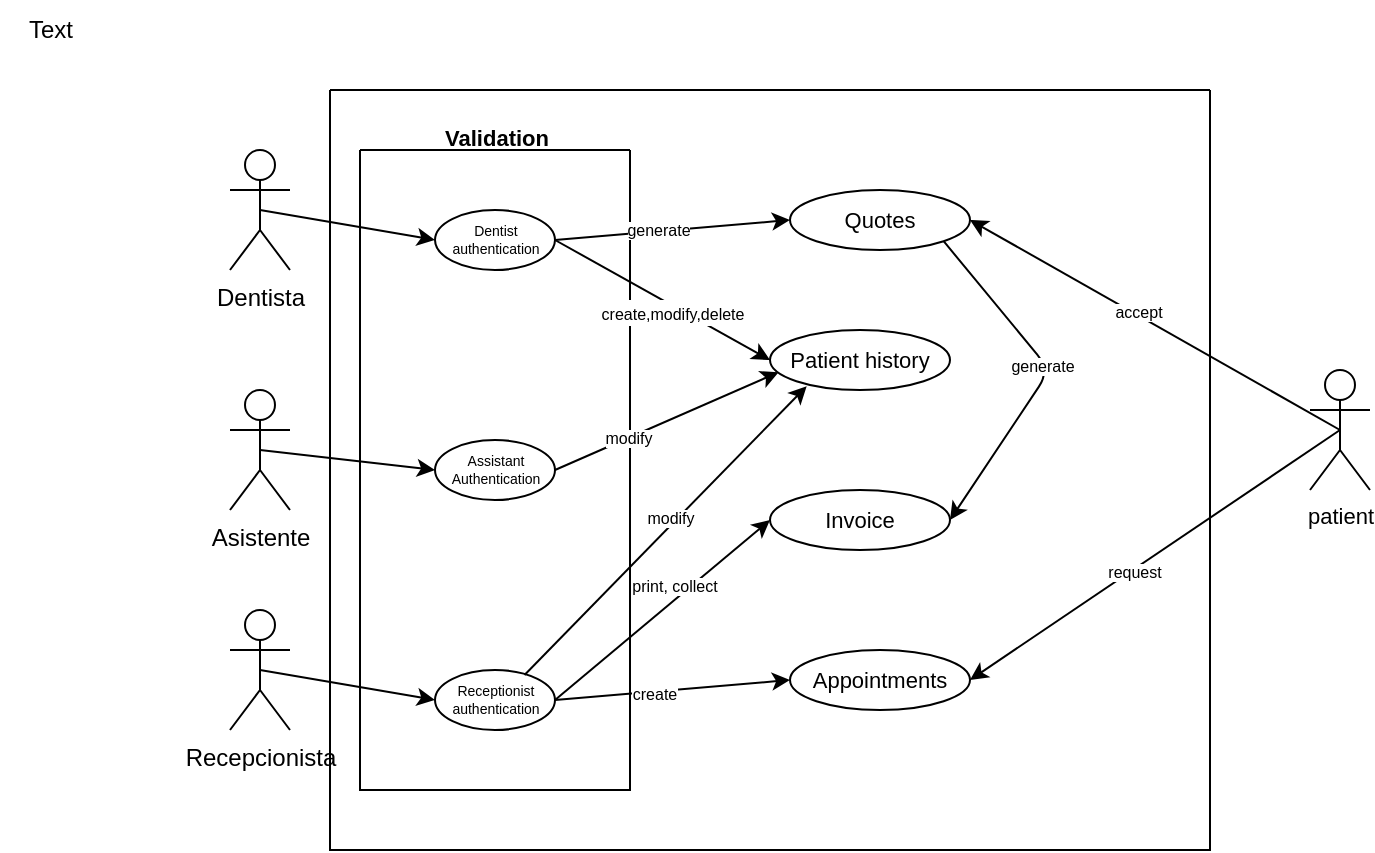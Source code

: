 <mxfile>
    <diagram id="GXSVwMT8EiFkRQCqkTA6" name="Page-1">
        <mxGraphModel dx="828" dy="571" grid="1" gridSize="10" guides="1" tooltips="1" connect="1" arrows="1" fold="1" page="1" pageScale="1" pageWidth="850" pageHeight="1100" math="0" shadow="0">
            <root>
                <mxCell id="0"/>
                <mxCell id="1" parent="0"/>
                <mxCell id="26" style="edgeStyle=none;html=1;exitX=0.5;exitY=0.5;exitDx=0;exitDy=0;exitPerimeter=0;entryX=0;entryY=0.5;entryDx=0;entryDy=0;fontSize=11;" parent="1" source="4" target="10" edge="1">
                    <mxGeometry relative="1" as="geometry"/>
                </mxCell>
                <mxCell id="4" value="Dentista&lt;br&gt;" style="shape=umlActor;verticalLabelPosition=bottom;verticalAlign=top;html=1;align=center;" parent="1" vertex="1">
                    <mxGeometry x="160" y="120" width="30" height="60" as="geometry"/>
                </mxCell>
                <mxCell id="27" style="edgeStyle=none;html=1;exitX=0.5;exitY=0.5;exitDx=0;exitDy=0;exitPerimeter=0;entryX=0;entryY=0.5;entryDx=0;entryDy=0;fontSize=11;" parent="1" source="5" target="13" edge="1">
                    <mxGeometry relative="1" as="geometry"/>
                </mxCell>
                <mxCell id="5" value="Asistente" style="shape=umlActor;verticalLabelPosition=bottom;verticalAlign=top;html=1;" parent="1" vertex="1">
                    <mxGeometry x="160" y="240" width="30" height="60" as="geometry"/>
                </mxCell>
                <mxCell id="28" style="edgeStyle=none;html=1;exitX=0.5;exitY=0.5;exitDx=0;exitDy=0;exitPerimeter=0;entryX=0;entryY=0.5;entryDx=0;entryDy=0;fontSize=11;" parent="1" source="6" target="12" edge="1">
                    <mxGeometry relative="1" as="geometry"/>
                </mxCell>
                <mxCell id="6" value="Recepcionista&lt;br&gt;" style="shape=umlActor;verticalLabelPosition=bottom;verticalAlign=top;html=1;" parent="1" vertex="1">
                    <mxGeometry x="160" y="350" width="30" height="60" as="geometry"/>
                </mxCell>
                <mxCell id="14" value="" style="swimlane;startSize=0;fontSize=7;html=1;" parent="1" vertex="1">
                    <mxGeometry x="225" y="120" width="135" height="320" as="geometry">
                        <mxRectangle x="225" y="120" width="50" height="40" as="alternateBounds"/>
                    </mxGeometry>
                </mxCell>
                <mxCell id="12" value="Receptionist authentication" style="ellipse;whiteSpace=wrap;html=1;fontSize=7;" parent="14" vertex="1">
                    <mxGeometry x="37.5" y="260" width="60" height="30" as="geometry"/>
                </mxCell>
                <mxCell id="10" value="Dentist authentication" style="ellipse;whiteSpace=wrap;html=1;fontSize=7;" parent="14" vertex="1">
                    <mxGeometry x="37.5" y="30" width="60" height="30" as="geometry"/>
                </mxCell>
                <mxCell id="13" value="Assistant Authentication" style="ellipse;whiteSpace=wrap;html=1;fontSize=7;" parent="14" vertex="1">
                    <mxGeometry x="37.5" y="145" width="60" height="30" as="geometry"/>
                </mxCell>
                <mxCell id="15" value="&lt;font style=&quot;font-size: 11px;&quot;&gt;Validation&lt;/font&gt;" style="text;strokeColor=none;fillColor=none;html=1;fontSize=24;fontStyle=1;verticalAlign=middle;align=center;" parent="1" vertex="1">
                    <mxGeometry x="243" y="90" width="100" height="40" as="geometry"/>
                </mxCell>
                <mxCell id="16" value="" style="swimlane;startSize=0;fontSize=11;html=1;" parent="1" vertex="1">
                    <mxGeometry x="210" y="90" width="440" height="380" as="geometry">
                        <mxRectangle x="210" y="90" width="50" height="40" as="alternateBounds"/>
                    </mxGeometry>
                </mxCell>
                <mxCell id="17" value="Patient history" style="ellipse;whiteSpace=wrap;html=1;fontSize=11;" parent="16" vertex="1">
                    <mxGeometry x="220" y="120" width="90" height="30" as="geometry"/>
                </mxCell>
                <mxCell id="48" style="edgeStyle=none;html=1;exitX=1;exitY=1;exitDx=0;exitDy=0;entryX=1;entryY=0.5;entryDx=0;entryDy=0;fontSize=8;" parent="16" source="19" target="23" edge="1">
                    <mxGeometry relative="1" as="geometry">
                        <Array as="points">
                            <mxPoint x="360" y="140"/>
                        </Array>
                    </mxGeometry>
                </mxCell>
                <mxCell id="49" value="generate" style="edgeLabel;html=1;align=center;verticalAlign=middle;resizable=0;points=[];fontSize=8;" parent="48" vertex="1" connectable="0">
                    <mxGeometry x="-0.359" y="-1" relative="1" as="geometry">
                        <mxPoint x="14" y="19" as="offset"/>
                    </mxGeometry>
                </mxCell>
                <mxCell id="19" value="Quotes" style="ellipse;whiteSpace=wrap;html=1;fontSize=11;" parent="16" vertex="1">
                    <mxGeometry x="230" y="50" width="90" height="30" as="geometry"/>
                </mxCell>
                <mxCell id="23" value="Invoice" style="ellipse;whiteSpace=wrap;html=1;fontSize=11;" parent="16" vertex="1">
                    <mxGeometry x="220" y="200" width="90" height="30" as="geometry"/>
                </mxCell>
                <mxCell id="24" value="Appointments" style="ellipse;whiteSpace=wrap;html=1;fontSize=11;" parent="16" vertex="1">
                    <mxGeometry x="230" y="280" width="90" height="30" as="geometry"/>
                </mxCell>
                <mxCell id="33" style="edgeStyle=none;html=1;exitX=0.5;exitY=0.5;exitDx=0;exitDy=0;exitPerimeter=0;entryX=1;entryY=0.5;entryDx=0;entryDy=0;fontSize=8;" parent="1" source="21" target="19" edge="1">
                    <mxGeometry relative="1" as="geometry"/>
                </mxCell>
                <mxCell id="36" value="accept" style="edgeLabel;html=1;align=center;verticalAlign=middle;resizable=0;points=[];fontSize=8;" parent="33" vertex="1" connectable="0">
                    <mxGeometry x="0.102" y="-2" relative="1" as="geometry">
                        <mxPoint as="offset"/>
                    </mxGeometry>
                </mxCell>
                <mxCell id="53" style="edgeStyle=none;html=1;exitX=0.5;exitY=0.5;exitDx=0;exitDy=0;exitPerimeter=0;entryX=1;entryY=0.5;entryDx=0;entryDy=0;fontSize=8;" parent="1" source="21" target="24" edge="1">
                    <mxGeometry relative="1" as="geometry"/>
                </mxCell>
                <mxCell id="55" value="request" style="edgeLabel;html=1;align=center;verticalAlign=middle;resizable=0;points=[];fontSize=8;" parent="53" vertex="1" connectable="0">
                    <mxGeometry x="0.126" y="1" relative="1" as="geometry">
                        <mxPoint as="offset"/>
                    </mxGeometry>
                </mxCell>
                <mxCell id="21" value="patient" style="shape=umlActor;verticalLabelPosition=bottom;verticalAlign=top;html=1;outlineConnect=0;fontSize=11;" parent="1" vertex="1">
                    <mxGeometry x="700" y="230" width="30" height="60" as="geometry"/>
                </mxCell>
                <mxCell id="31" style="edgeStyle=none;html=1;exitX=1;exitY=0.5;exitDx=0;exitDy=0;entryX=0;entryY=0.5;entryDx=0;entryDy=0;fontSize=8;" parent="1" source="10" target="19" edge="1">
                    <mxGeometry relative="1" as="geometry"/>
                </mxCell>
                <mxCell id="32" value="generate" style="edgeLabel;html=1;align=center;verticalAlign=middle;resizable=0;points=[];fontSize=8;" parent="31" vertex="1" connectable="0">
                    <mxGeometry x="-0.126" y="1" relative="1" as="geometry">
                        <mxPoint as="offset"/>
                    </mxGeometry>
                </mxCell>
                <mxCell id="37" style="edgeStyle=none;html=1;exitX=1;exitY=0.5;exitDx=0;exitDy=0;entryX=0.048;entryY=0.703;entryDx=0;entryDy=0;fontSize=8;entryPerimeter=0;" parent="1" source="13" target="17" edge="1">
                    <mxGeometry relative="1" as="geometry"/>
                </mxCell>
                <mxCell id="38" value="modify" style="edgeLabel;html=1;align=center;verticalAlign=middle;resizable=0;points=[];fontSize=8;" parent="37" vertex="1" connectable="0">
                    <mxGeometry x="-0.337" relative="1" as="geometry">
                        <mxPoint x="-1" as="offset"/>
                    </mxGeometry>
                </mxCell>
                <mxCell id="29" style="edgeStyle=none;html=1;fontSize=11;entryX=0;entryY=0.5;entryDx=0;entryDy=0;exitX=1;exitY=0.5;exitDx=0;exitDy=0;" parent="1" source="10" target="17" edge="1">
                    <mxGeometry relative="1" as="geometry">
                        <mxPoint x="318" y="165" as="sourcePoint"/>
                        <mxPoint x="425.5" y="135" as="targetPoint"/>
                    </mxGeometry>
                </mxCell>
                <mxCell id="30" value="&lt;font style=&quot;font-size: 8px;&quot;&gt;create,modify,delete&lt;/font&gt;" style="edgeLabel;html=1;align=center;verticalAlign=middle;resizable=0;points=[];fontSize=11;" parent="29" vertex="1" connectable="0">
                    <mxGeometry x="0.382" y="2" relative="1" as="geometry">
                        <mxPoint x="-17" y="-4" as="offset"/>
                    </mxGeometry>
                </mxCell>
                <mxCell id="44" style="edgeStyle=none;html=1;exitX=0.746;exitY=0.083;exitDx=0;exitDy=0;entryX=0.204;entryY=0.936;entryDx=0;entryDy=0;entryPerimeter=0;fontSize=8;exitPerimeter=0;" parent="1" source="12" target="17" edge="1">
                    <mxGeometry relative="1" as="geometry"/>
                </mxCell>
                <mxCell id="45" value="modify" style="edgeLabel;html=1;align=center;verticalAlign=middle;resizable=0;points=[];fontSize=8;" parent="44" vertex="1" connectable="0">
                    <mxGeometry x="-0.741" relative="1" as="geometry">
                        <mxPoint x="54" y="-60" as="offset"/>
                    </mxGeometry>
                </mxCell>
                <mxCell id="46" style="edgeStyle=none;html=1;exitX=1;exitY=0.5;exitDx=0;exitDy=0;entryX=0;entryY=0.5;entryDx=0;entryDy=0;fontSize=8;" parent="1" source="12" target="23" edge="1">
                    <mxGeometry relative="1" as="geometry"/>
                </mxCell>
                <mxCell id="47" value="print, collect" style="edgeLabel;html=1;align=center;verticalAlign=middle;resizable=0;points=[];fontSize=8;" parent="46" vertex="1" connectable="0">
                    <mxGeometry x="-0.515" y="-2" relative="1" as="geometry">
                        <mxPoint x="32" y="-37" as="offset"/>
                    </mxGeometry>
                </mxCell>
                <mxCell id="51" style="edgeStyle=none;html=1;exitX=1;exitY=0.5;exitDx=0;exitDy=0;entryX=0;entryY=0.5;entryDx=0;entryDy=0;fontSize=8;" parent="1" source="12" target="24" edge="1">
                    <mxGeometry relative="1" as="geometry"/>
                </mxCell>
                <mxCell id="52" value="create" style="edgeLabel;html=1;align=center;verticalAlign=middle;resizable=0;points=[];fontSize=8;" parent="51" vertex="1" connectable="0">
                    <mxGeometry x="-0.161" y="-1" relative="1" as="geometry">
                        <mxPoint as="offset"/>
                    </mxGeometry>
                </mxCell>
                <mxCell id="56" value="Text" style="text;html=1;align=center;verticalAlign=middle;resizable=0;points=[];autosize=1;strokeColor=none;fillColor=none;" vertex="1" parent="1">
                    <mxGeometry x="45" y="45" width="50" height="30" as="geometry"/>
                </mxCell>
            </root>
        </mxGraphModel>
    </diagram>
</mxfile>